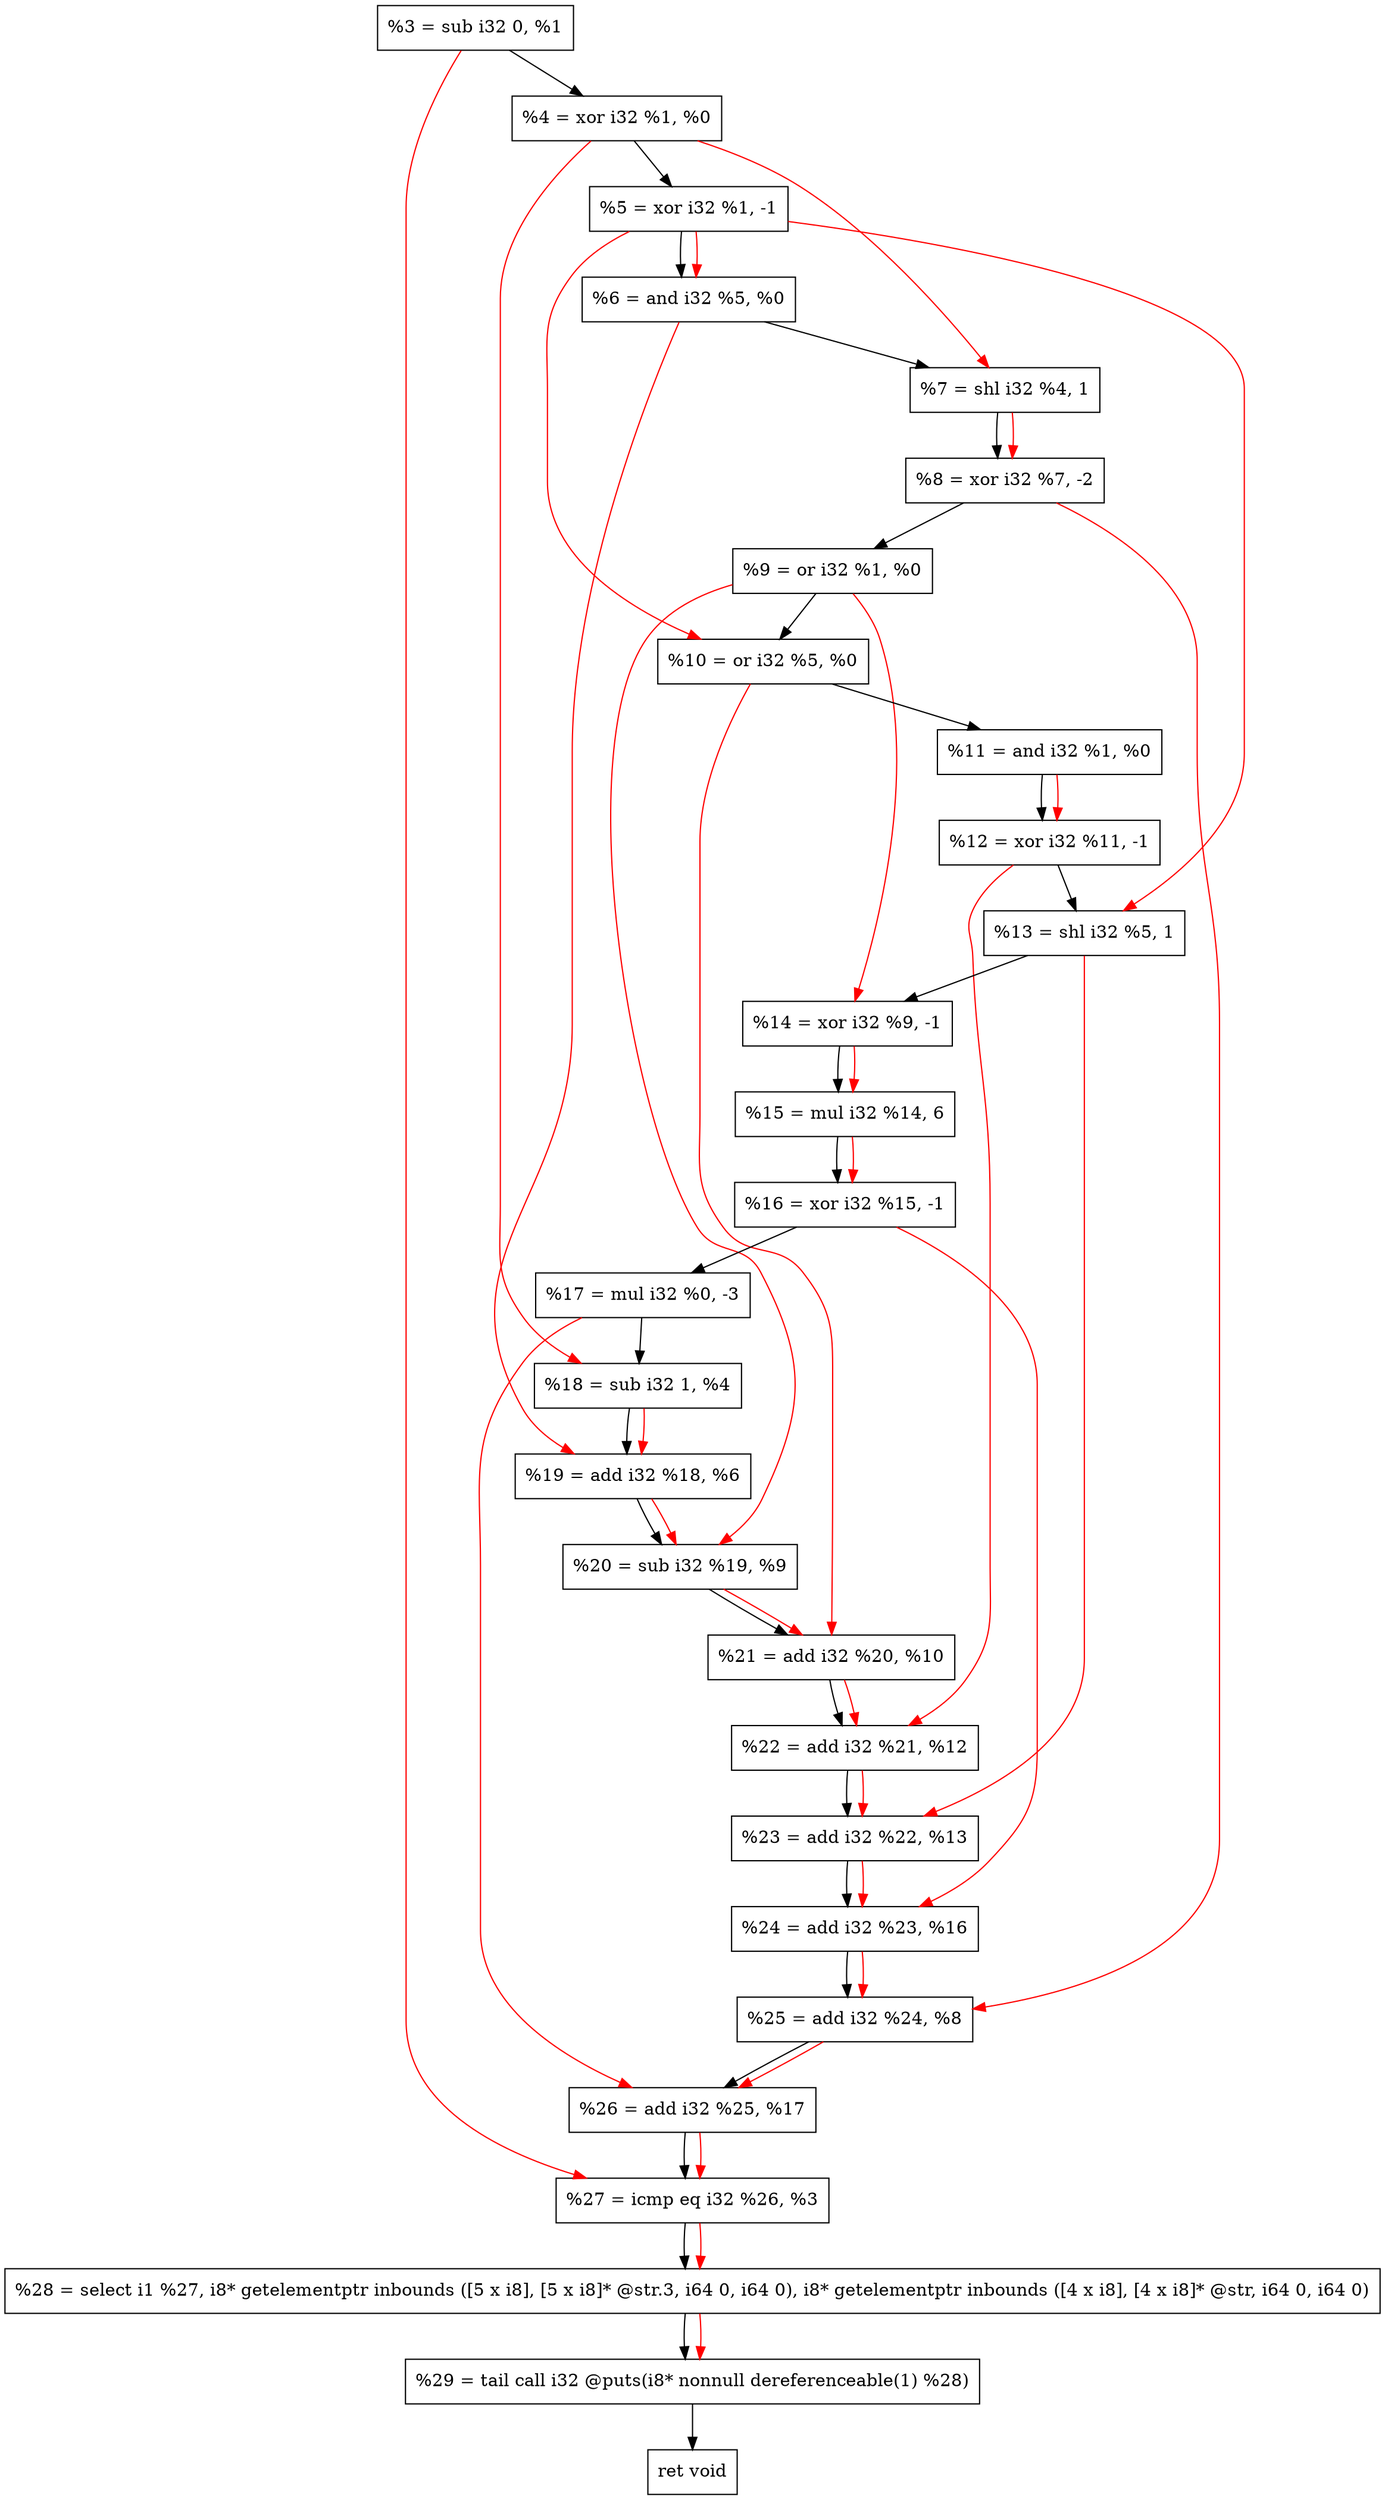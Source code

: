 digraph "DFG for'crackme' function" {
	Node0xa71bb0[shape=record, label="  %3 = sub i32 0, %1"];
	Node0xa71c20[shape=record, label="  %4 = xor i32 %1, %0"];
	Node0xa71ce0[shape=record, label="  %5 = xor i32 %1, -1"];
	Node0xa71d50[shape=record, label="  %6 = and i32 %5, %0"];
	Node0xa71df0[shape=record, label="  %7 = shl i32 %4, 1"];
	Node0xa71e90[shape=record, label="  %8 = xor i32 %7, -2"];
	Node0xa71f00[shape=record, label="  %9 = or i32 %1, %0"];
	Node0xa71f70[shape=record, label="  %10 = or i32 %5, %0"];
	Node0xa71fe0[shape=record, label="  %11 = and i32 %1, %0"];
	Node0xa72050[shape=record, label="  %12 = xor i32 %11, -1"];
	Node0xa720c0[shape=record, label="  %13 = shl i32 %5, 1"];
	Node0xa72130[shape=record, label="  %14 = xor i32 %9, -1"];
	Node0xa721d0[shape=record, label="  %15 = mul i32 %14, 6"];
	Node0xa72240[shape=record, label="  %16 = xor i32 %15, -1"];
	Node0xa722e0[shape=record, label="  %17 = mul i32 %0, -3"];
	Node0xa72350[shape=record, label="  %18 = sub i32 1, %4"];
	Node0xa723c0[shape=record, label="  %19 = add i32 %18, %6"];
	Node0xa72430[shape=record, label="  %20 = sub i32 %19, %9"];
	Node0xa724a0[shape=record, label="  %21 = add i32 %20, %10"];
	Node0xa72510[shape=record, label="  %22 = add i32 %21, %12"];
	Node0xa72580[shape=record, label="  %23 = add i32 %22, %13"];
	Node0xa725f0[shape=record, label="  %24 = add i32 %23, %16"];
	Node0xa72660[shape=record, label="  %25 = add i32 %24, %8"];
	Node0xa726d0[shape=record, label="  %26 = add i32 %25, %17"];
	Node0xa72740[shape=record, label="  %27 = icmp eq i32 %26, %3"];
	Node0xa12268[shape=record, label="  %28 = select i1 %27, i8* getelementptr inbounds ([5 x i8], [5 x i8]* @str.3, i64 0, i64 0), i8* getelementptr inbounds ([4 x i8], [4 x i8]* @str, i64 0, i64 0)"];
	Node0xa72be0[shape=record, label="  %29 = tail call i32 @puts(i8* nonnull dereferenceable(1) %28)"];
	Node0xa72c30[shape=record, label="  ret void"];
	Node0xa71bb0 -> Node0xa71c20;
	Node0xa71c20 -> Node0xa71ce0;
	Node0xa71ce0 -> Node0xa71d50;
	Node0xa71d50 -> Node0xa71df0;
	Node0xa71df0 -> Node0xa71e90;
	Node0xa71e90 -> Node0xa71f00;
	Node0xa71f00 -> Node0xa71f70;
	Node0xa71f70 -> Node0xa71fe0;
	Node0xa71fe0 -> Node0xa72050;
	Node0xa72050 -> Node0xa720c0;
	Node0xa720c0 -> Node0xa72130;
	Node0xa72130 -> Node0xa721d0;
	Node0xa721d0 -> Node0xa72240;
	Node0xa72240 -> Node0xa722e0;
	Node0xa722e0 -> Node0xa72350;
	Node0xa72350 -> Node0xa723c0;
	Node0xa723c0 -> Node0xa72430;
	Node0xa72430 -> Node0xa724a0;
	Node0xa724a0 -> Node0xa72510;
	Node0xa72510 -> Node0xa72580;
	Node0xa72580 -> Node0xa725f0;
	Node0xa725f0 -> Node0xa72660;
	Node0xa72660 -> Node0xa726d0;
	Node0xa726d0 -> Node0xa72740;
	Node0xa72740 -> Node0xa12268;
	Node0xa12268 -> Node0xa72be0;
	Node0xa72be0 -> Node0xa72c30;
edge [color=red]
	Node0xa71ce0 -> Node0xa71d50;
	Node0xa71c20 -> Node0xa71df0;
	Node0xa71df0 -> Node0xa71e90;
	Node0xa71ce0 -> Node0xa71f70;
	Node0xa71fe0 -> Node0xa72050;
	Node0xa71ce0 -> Node0xa720c0;
	Node0xa71f00 -> Node0xa72130;
	Node0xa72130 -> Node0xa721d0;
	Node0xa721d0 -> Node0xa72240;
	Node0xa71c20 -> Node0xa72350;
	Node0xa72350 -> Node0xa723c0;
	Node0xa71d50 -> Node0xa723c0;
	Node0xa723c0 -> Node0xa72430;
	Node0xa71f00 -> Node0xa72430;
	Node0xa72430 -> Node0xa724a0;
	Node0xa71f70 -> Node0xa724a0;
	Node0xa724a0 -> Node0xa72510;
	Node0xa72050 -> Node0xa72510;
	Node0xa72510 -> Node0xa72580;
	Node0xa720c0 -> Node0xa72580;
	Node0xa72580 -> Node0xa725f0;
	Node0xa72240 -> Node0xa725f0;
	Node0xa725f0 -> Node0xa72660;
	Node0xa71e90 -> Node0xa72660;
	Node0xa72660 -> Node0xa726d0;
	Node0xa722e0 -> Node0xa726d0;
	Node0xa726d0 -> Node0xa72740;
	Node0xa71bb0 -> Node0xa72740;
	Node0xa72740 -> Node0xa12268;
	Node0xa12268 -> Node0xa72be0;
}
